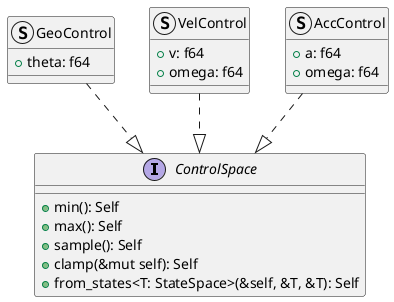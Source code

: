 @startuml overview

' Traits
interface ControlSpace {
    +min(): Self
    +max(): Self
    +sample(): Self
    +clamp(&mut self): Self
    +from_states<T: StateSpace>(&self, &T, &T): Self
}

' Controls
struct GeoControl {
    +theta: f64
}
GeoControl ..|> ControlSpace

struct VelControl {
    +v: f64
    +omega: f64
}
VelControl ..|> ControlSpace

struct AccControl {
    +a: f64
    +omega: f64
}
AccControl ..|> ControlSpace

@enduml